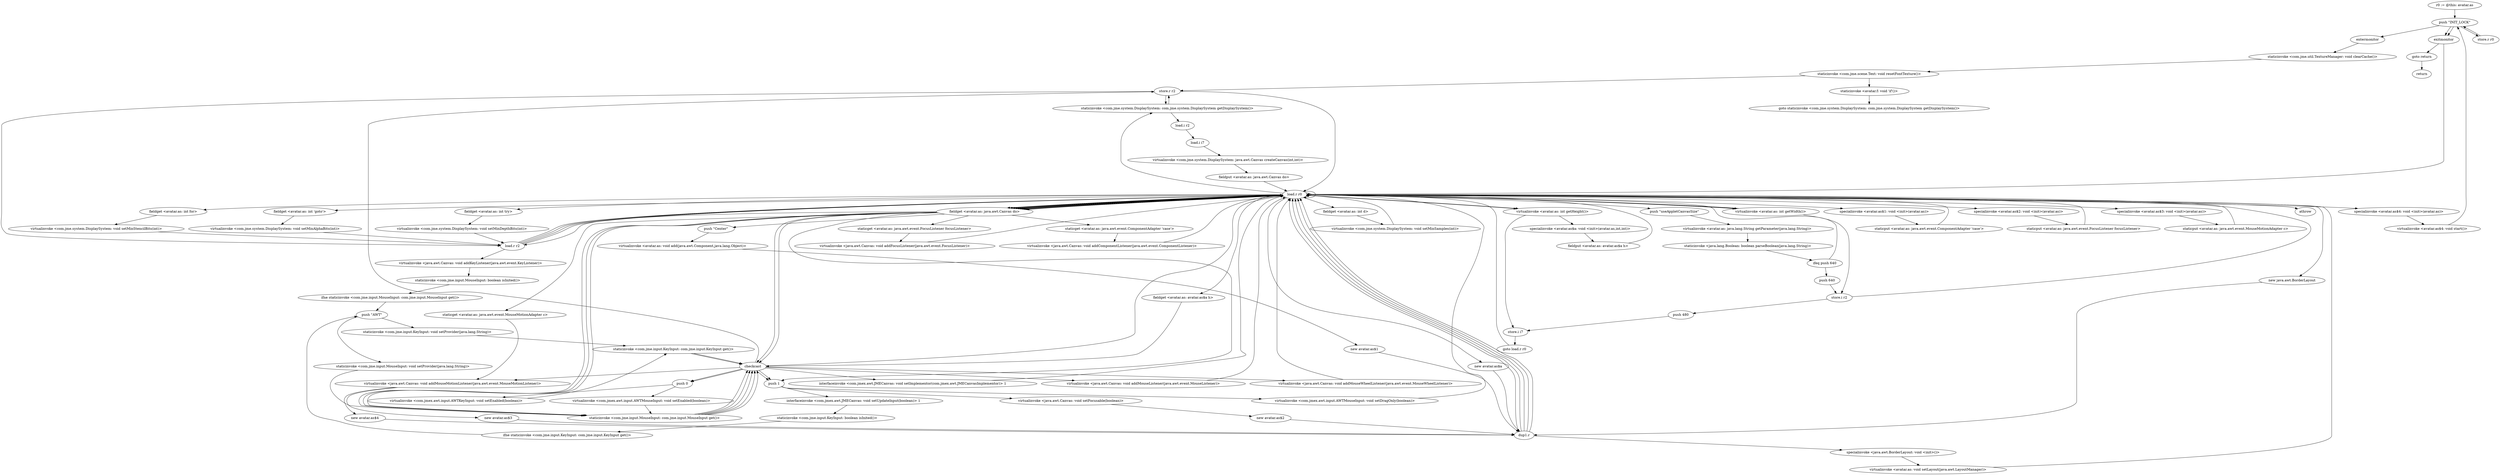 digraph "" {
    "r0 := @this: avatar.as"
    "push \"INIT_LOCK\""
    "r0 := @this: avatar.as"->"push \"INIT_LOCK\"";
    "entermonitor"
    "push \"INIT_LOCK\""->"entermonitor";
    "staticinvoke <com.jme.util.TextureManager: void clearCache()>"
    "entermonitor"->"staticinvoke <com.jme.util.TextureManager: void clearCache()>";
    "staticinvoke <com.jme.scene.Text: void resetFontTexture()>"
    "staticinvoke <com.jme.util.TextureManager: void clearCache()>"->"staticinvoke <com.jme.scene.Text: void resetFontTexture()>";
    "store.r r2"
    "staticinvoke <com.jme.scene.Text: void resetFontTexture()>"->"store.r r2";
    "staticinvoke <com.jme.system.DisplaySystem: com.jme.system.DisplaySystem getDisplaySystem()>"
    "store.r r2"->"staticinvoke <com.jme.system.DisplaySystem: com.jme.system.DisplaySystem getDisplaySystem()>";
    "staticinvoke <com.jme.system.DisplaySystem: com.jme.system.DisplaySystem getDisplaySystem()>"->"store.r r2";
    "load.r r2"
    "store.r r2"->"load.r r2";
    "load.r r0"
    "load.r r2"->"load.r r0";
    "fieldget <avatar.as: int try>"
    "load.r r0"->"fieldget <avatar.as: int try>";
    "virtualinvoke <com.jme.system.DisplaySystem: void setMinDepthBits(int)>"
    "fieldget <avatar.as: int try>"->"virtualinvoke <com.jme.system.DisplaySystem: void setMinDepthBits(int)>";
    "virtualinvoke <com.jme.system.DisplaySystem: void setMinDepthBits(int)>"->"load.r r2";
    "load.r r2"->"load.r r0";
    "fieldget <avatar.as: int for>"
    "load.r r0"->"fieldget <avatar.as: int for>";
    "virtualinvoke <com.jme.system.DisplaySystem: void setMinStencilBits(int)>"
    "fieldget <avatar.as: int for>"->"virtualinvoke <com.jme.system.DisplaySystem: void setMinStencilBits(int)>";
    "virtualinvoke <com.jme.system.DisplaySystem: void setMinStencilBits(int)>"->"load.r r2";
    "load.r r2"->"load.r r0";
    "fieldget <avatar.as: int 'goto'>"
    "load.r r0"->"fieldget <avatar.as: int 'goto'>";
    "virtualinvoke <com.jme.system.DisplaySystem: void setMinAlphaBits(int)>"
    "fieldget <avatar.as: int 'goto'>"->"virtualinvoke <com.jme.system.DisplaySystem: void setMinAlphaBits(int)>";
    "virtualinvoke <com.jme.system.DisplaySystem: void setMinAlphaBits(int)>"->"load.r r2";
    "load.r r2"->"load.r r0";
    "fieldget <avatar.as: int d>"
    "load.r r0"->"fieldget <avatar.as: int d>";
    "virtualinvoke <com.jme.system.DisplaySystem: void setMinSamples(int)>"
    "fieldget <avatar.as: int d>"->"virtualinvoke <com.jme.system.DisplaySystem: void setMinSamples(int)>";
    "virtualinvoke <com.jme.system.DisplaySystem: void setMinSamples(int)>"->"load.r r0";
    "push \"useAppletCanvasSize\""
    "load.r r0"->"push \"useAppletCanvasSize\"";
    "virtualinvoke <avatar.as: java.lang.String getParameter(java.lang.String)>"
    "push \"useAppletCanvasSize\""->"virtualinvoke <avatar.as: java.lang.String getParameter(java.lang.String)>";
    "staticinvoke <java.lang.Boolean: boolean parseBoolean(java.lang.String)>"
    "virtualinvoke <avatar.as: java.lang.String getParameter(java.lang.String)>"->"staticinvoke <java.lang.Boolean: boolean parseBoolean(java.lang.String)>";
    "ifeq push 640"
    "staticinvoke <java.lang.Boolean: boolean parseBoolean(java.lang.String)>"->"ifeq push 640";
    "ifeq push 640"->"load.r r0";
    "virtualinvoke <avatar.as: int getWidth()>"
    "load.r r0"->"virtualinvoke <avatar.as: int getWidth()>";
    "store.i r2"
    "virtualinvoke <avatar.as: int getWidth()>"->"store.i r2";
    "store.i r2"->"load.r r0";
    "virtualinvoke <avatar.as: int getHeight()>"
    "load.r r0"->"virtualinvoke <avatar.as: int getHeight()>";
    "store.i i7"
    "virtualinvoke <avatar.as: int getHeight()>"->"store.i i7";
    "goto load.r r0"
    "store.i i7"->"goto load.r r0";
    "goto load.r r0"->"load.r r0";
    "load.r r0"->"staticinvoke <com.jme.system.DisplaySystem: com.jme.system.DisplaySystem getDisplaySystem()>";
    "load.i r2"
    "staticinvoke <com.jme.system.DisplaySystem: com.jme.system.DisplaySystem getDisplaySystem()>"->"load.i r2";
    "load.i i7"
    "load.i r2"->"load.i i7";
    "virtualinvoke <com.jme.system.DisplaySystem: java.awt.Canvas createCanvas(int,int)>"
    "load.i i7"->"virtualinvoke <com.jme.system.DisplaySystem: java.awt.Canvas createCanvas(int,int)>";
    "fieldput <avatar.as: java.awt.Canvas do>"
    "virtualinvoke <com.jme.system.DisplaySystem: java.awt.Canvas createCanvas(int,int)>"->"fieldput <avatar.as: java.awt.Canvas do>";
    "fieldput <avatar.as: java.awt.Canvas do>"->"load.r r0";
    "new avatar.as$a"
    "load.r r0"->"new avatar.as$a";
    "dup1.r"
    "new avatar.as$a"->"dup1.r";
    "dup1.r"->"load.r r0";
    "load.r r0"->"load.r r0";
    "load.r r0"->"virtualinvoke <avatar.as: int getWidth()>";
    "virtualinvoke <avatar.as: int getWidth()>"->"load.r r0";
    "load.r r0"->"virtualinvoke <avatar.as: int getHeight()>";
    "specialinvoke <avatar.as$a: void <init>(avatar.as,int,int)>"
    "virtualinvoke <avatar.as: int getHeight()>"->"specialinvoke <avatar.as$a: void <init>(avatar.as,int,int)>";
    "fieldput <avatar.as: avatar.as$a h>"
    "specialinvoke <avatar.as$a: void <init>(avatar.as,int,int)>"->"fieldput <avatar.as: avatar.as$a h>";
    "fieldput <avatar.as: avatar.as$a h>"->"load.r r0";
    "fieldget <avatar.as: java.awt.Canvas do>"
    "load.r r0"->"fieldget <avatar.as: java.awt.Canvas do>";
    "checkcast"
    "fieldget <avatar.as: java.awt.Canvas do>"->"checkcast";
    "checkcast"->"load.r r0";
    "fieldget <avatar.as: avatar.as$a h>"
    "load.r r0"->"fieldget <avatar.as: avatar.as$a h>";
    "fieldget <avatar.as: avatar.as$a h>"->"checkcast";
    "interfaceinvoke <com.jmex.awt.JMECanvas: void setImplementor(com.jmex.awt.JMECanvasImplementor)> 1"
    "checkcast"->"interfaceinvoke <com.jmex.awt.JMECanvas: void setImplementor(com.jmex.awt.JMECanvasImplementor)> 1";
    "interfaceinvoke <com.jmex.awt.JMECanvas: void setImplementor(com.jmex.awt.JMECanvasImplementor)> 1"->"load.r r0";
    "new java.awt.BorderLayout"
    "load.r r0"->"new java.awt.BorderLayout";
    "new java.awt.BorderLayout"->"dup1.r";
    "specialinvoke <java.awt.BorderLayout: void <init>()>"
    "dup1.r"->"specialinvoke <java.awt.BorderLayout: void <init>()>";
    "virtualinvoke <avatar.as: void setLayout(java.awt.LayoutManager)>"
    "specialinvoke <java.awt.BorderLayout: void <init>()>"->"virtualinvoke <avatar.as: void setLayout(java.awt.LayoutManager)>";
    "virtualinvoke <avatar.as: void setLayout(java.awt.LayoutManager)>"->"load.r r0";
    "load.r r0"->"load.r r0";
    "load.r r0"->"fieldget <avatar.as: java.awt.Canvas do>";
    "push \"Center\""
    "fieldget <avatar.as: java.awt.Canvas do>"->"push \"Center\"";
    "virtualinvoke <avatar.as: void add(java.awt.Component,java.lang.Object)>"
    "push \"Center\""->"virtualinvoke <avatar.as: void add(java.awt.Component,java.lang.Object)>";
    "new avatar.as$1"
    "virtualinvoke <avatar.as: void add(java.awt.Component,java.lang.Object)>"->"new avatar.as$1";
    "new avatar.as$1"->"dup1.r";
    "dup1.r"->"load.r r0";
    "specialinvoke <avatar.as$1: void <init>(avatar.as)>"
    "load.r r0"->"specialinvoke <avatar.as$1: void <init>(avatar.as)>";
    "staticput <avatar.as: java.awt.event.ComponentAdapter 'case'>"
    "specialinvoke <avatar.as$1: void <init>(avatar.as)>"->"staticput <avatar.as: java.awt.event.ComponentAdapter 'case'>";
    "staticput <avatar.as: java.awt.event.ComponentAdapter 'case'>"->"load.r r0";
    "load.r r0"->"fieldget <avatar.as: java.awt.Canvas do>";
    "staticget <avatar.as: java.awt.event.ComponentAdapter 'case'>"
    "fieldget <avatar.as: java.awt.Canvas do>"->"staticget <avatar.as: java.awt.event.ComponentAdapter 'case'>";
    "virtualinvoke <java.awt.Canvas: void addComponentListener(java.awt.event.ComponentListener)>"
    "staticget <avatar.as: java.awt.event.ComponentAdapter 'case'>"->"virtualinvoke <java.awt.Canvas: void addComponentListener(java.awt.event.ComponentListener)>";
    "virtualinvoke <java.awt.Canvas: void addComponentListener(java.awt.event.ComponentListener)>"->"load.r r0";
    "load.r r0"->"fieldget <avatar.as: java.awt.Canvas do>";
    "push 1"
    "fieldget <avatar.as: java.awt.Canvas do>"->"push 1";
    "virtualinvoke <java.awt.Canvas: void setFocusable(boolean)>"
    "push 1"->"virtualinvoke <java.awt.Canvas: void setFocusable(boolean)>";
    "new avatar.as$2"
    "virtualinvoke <java.awt.Canvas: void setFocusable(boolean)>"->"new avatar.as$2";
    "new avatar.as$2"->"dup1.r";
    "dup1.r"->"load.r r0";
    "specialinvoke <avatar.as$2: void <init>(avatar.as)>"
    "load.r r0"->"specialinvoke <avatar.as$2: void <init>(avatar.as)>";
    "staticput <avatar.as: java.awt.event.FocusListener focusListener>"
    "specialinvoke <avatar.as$2: void <init>(avatar.as)>"->"staticput <avatar.as: java.awt.event.FocusListener focusListener>";
    "staticput <avatar.as: java.awt.event.FocusListener focusListener>"->"load.r r0";
    "load.r r0"->"fieldget <avatar.as: java.awt.Canvas do>";
    "staticget <avatar.as: java.awt.event.FocusListener focusListener>"
    "fieldget <avatar.as: java.awt.Canvas do>"->"staticget <avatar.as: java.awt.event.FocusListener focusListener>";
    "virtualinvoke <java.awt.Canvas: void addFocusListener(java.awt.event.FocusListener)>"
    "staticget <avatar.as: java.awt.event.FocusListener focusListener>"->"virtualinvoke <java.awt.Canvas: void addFocusListener(java.awt.event.FocusListener)>";
    "virtualinvoke <java.awt.Canvas: void addFocusListener(java.awt.event.FocusListener)>"->"load.r r0";
    "load.r r0"->"fieldget <avatar.as: java.awt.Canvas do>";
    "fieldget <avatar.as: java.awt.Canvas do>"->"checkcast";
    "checkcast"->"push 1";
    "interfaceinvoke <com.jmex.awt.JMECanvas: void setUpdateInput(boolean)> 1"
    "push 1"->"interfaceinvoke <com.jmex.awt.JMECanvas: void setUpdateInput(boolean)> 1";
    "staticinvoke <com.jme.input.KeyInput: boolean isInited()>"
    "interfaceinvoke <com.jmex.awt.JMECanvas: void setUpdateInput(boolean)> 1"->"staticinvoke <com.jme.input.KeyInput: boolean isInited()>";
    "ifne staticinvoke <com.jme.input.KeyInput: com.jme.input.KeyInput get()>"
    "staticinvoke <com.jme.input.KeyInput: boolean isInited()>"->"ifne staticinvoke <com.jme.input.KeyInput: com.jme.input.KeyInput get()>";
    "push \"AWT\""
    "ifne staticinvoke <com.jme.input.KeyInput: com.jme.input.KeyInput get()>"->"push \"AWT\"";
    "staticinvoke <com.jme.input.KeyInput: void setProvider(java.lang.String)>"
    "push \"AWT\""->"staticinvoke <com.jme.input.KeyInput: void setProvider(java.lang.String)>";
    "staticinvoke <com.jme.input.KeyInput: com.jme.input.KeyInput get()>"
    "staticinvoke <com.jme.input.KeyInput: void setProvider(java.lang.String)>"->"staticinvoke <com.jme.input.KeyInput: com.jme.input.KeyInput get()>";
    "staticinvoke <com.jme.input.KeyInput: com.jme.input.KeyInput get()>"->"checkcast";
    "push 0"
    "checkcast"->"push 0";
    "virtualinvoke <com.jmex.awt.input.AWTKeyInput: void setEnabled(boolean)>"
    "push 0"->"virtualinvoke <com.jmex.awt.input.AWTKeyInput: void setEnabled(boolean)>";
    "virtualinvoke <com.jmex.awt.input.AWTKeyInput: void setEnabled(boolean)>"->"staticinvoke <com.jme.input.KeyInput: com.jme.input.KeyInput get()>";
    "staticinvoke <com.jme.input.KeyInput: com.jme.input.KeyInput get()>"->"checkcast";
    "checkcast"->"store.r r2";
    "store.r r2"->"load.r r0";
    "load.r r0"->"fieldget <avatar.as: java.awt.Canvas do>";
    "fieldget <avatar.as: java.awt.Canvas do>"->"load.r r2";
    "virtualinvoke <java.awt.Canvas: void addKeyListener(java.awt.event.KeyListener)>"
    "load.r r2"->"virtualinvoke <java.awt.Canvas: void addKeyListener(java.awt.event.KeyListener)>";
    "staticinvoke <com.jme.input.MouseInput: boolean isInited()>"
    "virtualinvoke <java.awt.Canvas: void addKeyListener(java.awt.event.KeyListener)>"->"staticinvoke <com.jme.input.MouseInput: boolean isInited()>";
    "ifne staticinvoke <com.jme.input.MouseInput: com.jme.input.MouseInput get()>"
    "staticinvoke <com.jme.input.MouseInput: boolean isInited()>"->"ifne staticinvoke <com.jme.input.MouseInput: com.jme.input.MouseInput get()>";
    "ifne staticinvoke <com.jme.input.MouseInput: com.jme.input.MouseInput get()>"->"push \"AWT\"";
    "staticinvoke <com.jme.input.MouseInput: void setProvider(java.lang.String)>"
    "push \"AWT\""->"staticinvoke <com.jme.input.MouseInput: void setProvider(java.lang.String)>";
    "staticinvoke <com.jme.input.MouseInput: com.jme.input.MouseInput get()>"
    "staticinvoke <com.jme.input.MouseInput: void setProvider(java.lang.String)>"->"staticinvoke <com.jme.input.MouseInput: com.jme.input.MouseInput get()>";
    "staticinvoke <com.jme.input.MouseInput: com.jme.input.MouseInput get()>"->"checkcast";
    "checkcast"->"push 0";
    "virtualinvoke <com.jmex.awt.input.AWTMouseInput: void setEnabled(boolean)>"
    "push 0"->"virtualinvoke <com.jmex.awt.input.AWTMouseInput: void setEnabled(boolean)>";
    "virtualinvoke <com.jmex.awt.input.AWTMouseInput: void setEnabled(boolean)>"->"staticinvoke <com.jme.input.MouseInput: com.jme.input.MouseInput get()>";
    "staticinvoke <com.jme.input.MouseInput: com.jme.input.MouseInput get()>"->"checkcast";
    "checkcast"->"push 1";
    "virtualinvoke <com.jmex.awt.input.AWTMouseInput: void setDragOnly(boolean)>"
    "push 1"->"virtualinvoke <com.jmex.awt.input.AWTMouseInput: void setDragOnly(boolean)>";
    "virtualinvoke <com.jmex.awt.input.AWTMouseInput: void setDragOnly(boolean)>"->"load.r r0";
    "load.r r0"->"fieldget <avatar.as: java.awt.Canvas do>";
    "fieldget <avatar.as: java.awt.Canvas do>"->"staticinvoke <com.jme.input.MouseInput: com.jme.input.MouseInput get()>";
    "staticinvoke <com.jme.input.MouseInput: com.jme.input.MouseInput get()>"->"checkcast";
    "virtualinvoke <java.awt.Canvas: void addMouseListener(java.awt.event.MouseListener)>"
    "checkcast"->"virtualinvoke <java.awt.Canvas: void addMouseListener(java.awt.event.MouseListener)>";
    "virtualinvoke <java.awt.Canvas: void addMouseListener(java.awt.event.MouseListener)>"->"load.r r0";
    "load.r r0"->"fieldget <avatar.as: java.awt.Canvas do>";
    "fieldget <avatar.as: java.awt.Canvas do>"->"staticinvoke <com.jme.input.MouseInput: com.jme.input.MouseInput get()>";
    "staticinvoke <com.jme.input.MouseInput: com.jme.input.MouseInput get()>"->"checkcast";
    "virtualinvoke <java.awt.Canvas: void addMouseWheelListener(java.awt.event.MouseWheelListener)>"
    "checkcast"->"virtualinvoke <java.awt.Canvas: void addMouseWheelListener(java.awt.event.MouseWheelListener)>";
    "virtualinvoke <java.awt.Canvas: void addMouseWheelListener(java.awt.event.MouseWheelListener)>"->"load.r r0";
    "load.r r0"->"fieldget <avatar.as: java.awt.Canvas do>";
    "fieldget <avatar.as: java.awt.Canvas do>"->"staticinvoke <com.jme.input.MouseInput: com.jme.input.MouseInput get()>";
    "staticinvoke <com.jme.input.MouseInput: com.jme.input.MouseInput get()>"->"checkcast";
    "virtualinvoke <java.awt.Canvas: void addMouseMotionListener(java.awt.event.MouseMotionListener)>"
    "checkcast"->"virtualinvoke <java.awt.Canvas: void addMouseMotionListener(java.awt.event.MouseMotionListener)>";
    "new avatar.as$3"
    "virtualinvoke <java.awt.Canvas: void addMouseMotionListener(java.awt.event.MouseMotionListener)>"->"new avatar.as$3";
    "new avatar.as$3"->"dup1.r";
    "dup1.r"->"load.r r0";
    "specialinvoke <avatar.as$3: void <init>(avatar.as)>"
    "load.r r0"->"specialinvoke <avatar.as$3: void <init>(avatar.as)>";
    "staticput <avatar.as: java.awt.event.MouseMotionAdapter c>"
    "specialinvoke <avatar.as$3: void <init>(avatar.as)>"->"staticput <avatar.as: java.awt.event.MouseMotionAdapter c>";
    "staticput <avatar.as: java.awt.event.MouseMotionAdapter c>"->"load.r r0";
    "load.r r0"->"fieldget <avatar.as: java.awt.Canvas do>";
    "staticget <avatar.as: java.awt.event.MouseMotionAdapter c>"
    "fieldget <avatar.as: java.awt.Canvas do>"->"staticget <avatar.as: java.awt.event.MouseMotionAdapter c>";
    "staticget <avatar.as: java.awt.event.MouseMotionAdapter c>"->"virtualinvoke <java.awt.Canvas: void addMouseMotionListener(java.awt.event.MouseMotionListener)>";
    "new avatar.as$4"
    "virtualinvoke <java.awt.Canvas: void addMouseMotionListener(java.awt.event.MouseMotionListener)>"->"new avatar.as$4";
    "new avatar.as$4"->"dup1.r";
    "dup1.r"->"load.r r0";
    "specialinvoke <avatar.as$4: void <init>(avatar.as)>"
    "load.r r0"->"specialinvoke <avatar.as$4: void <init>(avatar.as)>";
    "virtualinvoke <avatar.as$4: void start()>"
    "specialinvoke <avatar.as$4: void <init>(avatar.as)>"->"virtualinvoke <avatar.as$4: void start()>";
    "virtualinvoke <avatar.as$4: void start()>"->"push \"INIT_LOCK\"";
    "exitmonitor"
    "push \"INIT_LOCK\""->"exitmonitor";
    "goto return"
    "exitmonitor"->"goto return";
    "return"
    "goto return"->"return";
    "store.r r0"
    "push \"INIT_LOCK\""->"store.r r0";
    "store.r r0"->"push \"INIT_LOCK\"";
    "push \"INIT_LOCK\""->"exitmonitor";
    "exitmonitor"->"load.r r0";
    "athrow"
    "load.r r0"->"athrow";
    "push 640"
    "ifeq push 640"->"push 640";
    "push 640"->"store.i r2";
    "push 480"
    "store.i r2"->"push 480";
    "push 480"->"store.i i7";
    "staticinvoke <avatar.f: void 'if'()>"
    "staticinvoke <com.jme.scene.Text: void resetFontTexture()>"->"staticinvoke <avatar.f: void 'if'()>";
    "goto staticinvoke <com.jme.system.DisplaySystem: com.jme.system.DisplaySystem getDisplaySystem()>"
    "staticinvoke <avatar.f: void 'if'()>"->"goto staticinvoke <com.jme.system.DisplaySystem: com.jme.system.DisplaySystem getDisplaySystem()>";
}
